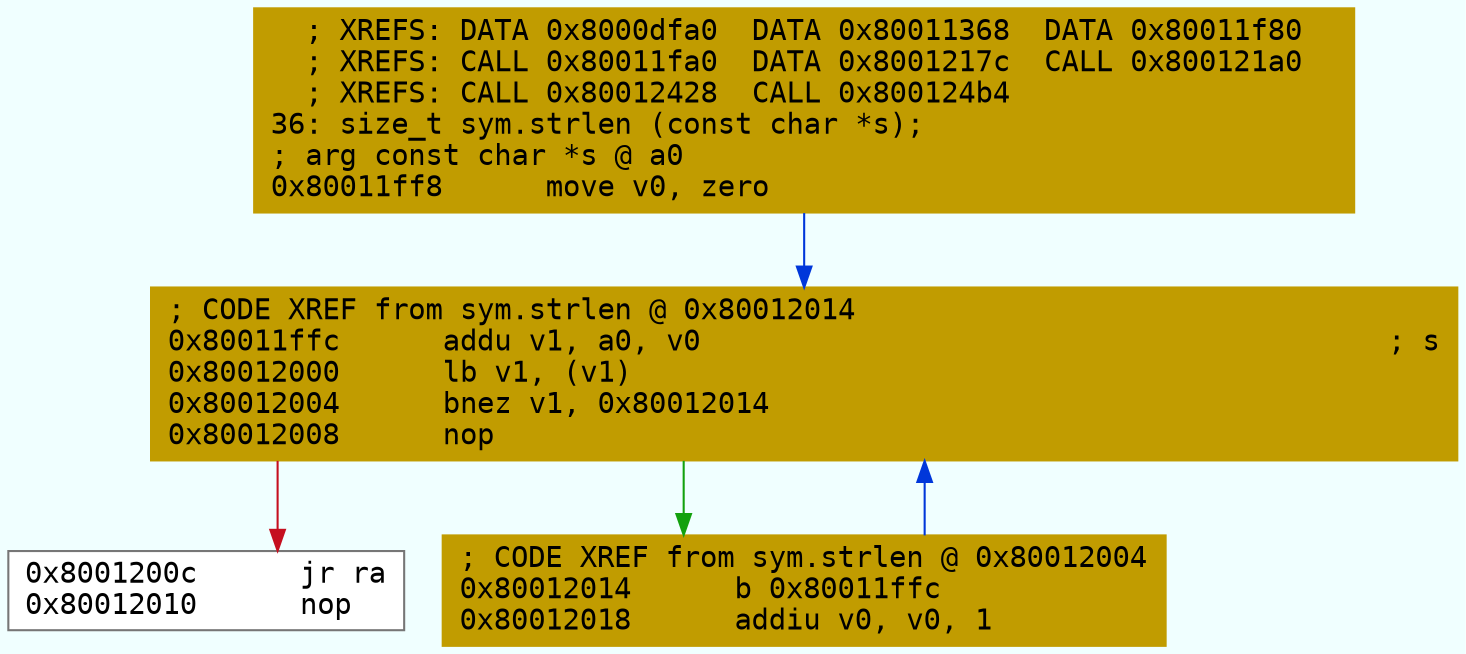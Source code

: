 digraph code {
	graph [bgcolor=azure fontsize=8 fontname="Courier" splines="ortho"];
	node [fillcolor=gray style=filled shape=box];
	edge [arrowhead="normal"];
	"0x80011ff8" [URL="sym.strlen/0x80011ff8", fillcolor="#c19c00",color="#c19c00", fontname="Courier",label="  ; XREFS: DATA 0x8000dfa0  DATA 0x80011368  DATA 0x80011f80  \l  ; XREFS: CALL 0x80011fa0  DATA 0x8001217c  CALL 0x800121a0  \l  ; XREFS: CALL 0x80012428  CALL 0x800124b4  \l36: size_t sym.strlen (const char *s);\l; arg const char *s @ a0\l0x80011ff8      move v0, zero\l"]
	"0x80011ffc" [URL="sym.strlen/0x80011ffc", fillcolor="#c19c00",color="#c19c00", fontname="Courier",label="; CODE XREF from sym.strlen @ 0x80012014\l0x80011ffc      addu v1, a0, v0                                        ; s\l0x80012000      lb v1, (v1)\l0x80012004      bnez v1, 0x80012014\l0x80012008      nop\l"]
	"0x8001200c" [URL="sym.strlen/0x8001200c", fillcolor="white",color="#767676", fontname="Courier",label="0x8001200c      jr ra\l0x80012010      nop\l"]
	"0x80012014" [URL="sym.strlen/0x80012014", fillcolor="#c19c00",color="#c19c00", fontname="Courier",label="; CODE XREF from sym.strlen @ 0x80012004\l0x80012014      b 0x80011ffc\l0x80012018      addiu v0, v0, 1\l"]
        "0x80011ff8" -> "0x80011ffc" [color="#0037da"];
        "0x80011ffc" -> "0x80012014" [color="#13a10e"];
        "0x80011ffc" -> "0x8001200c" [color="#c50f1f"];
        "0x80012014" -> "0x80011ffc" [color="#0037da"];
}

